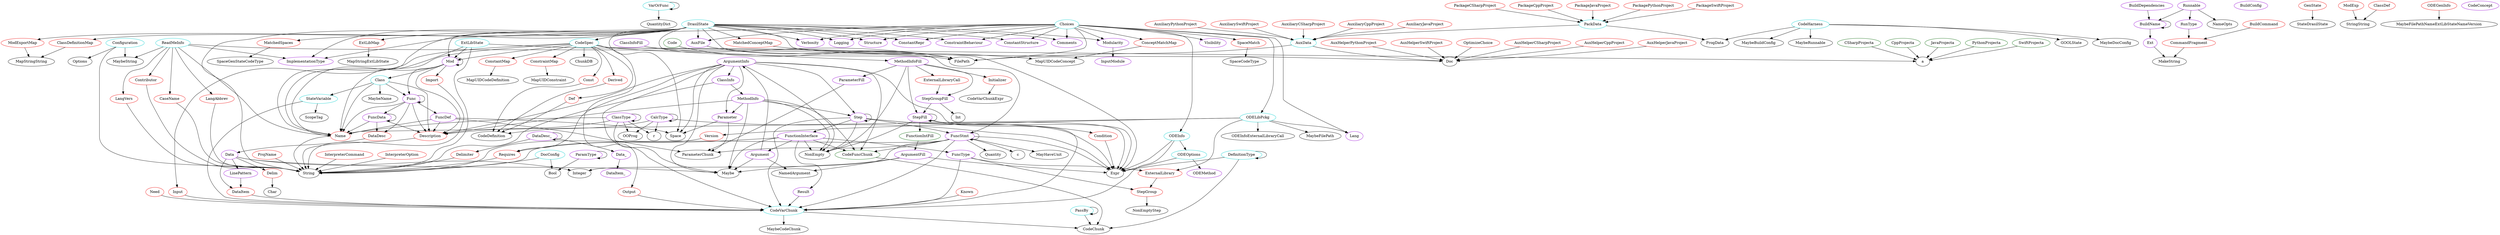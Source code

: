 digraph alltypes {
	subgraph odelibraries {
	}
	subgraph code {
		subgraph varorfunc{
		VarOrFunc -> QuantityDict;
		VarOrFunc -> VarOrFunc;
		VarOrFunc	[shape=oval, color=cyan3, label=VarOrFunc];
		}
		subgraph codevarchunk{
		CodeVarChunk -> CodeChunk;
		CodeVarChunk -> MaybeCodeChunk;
		CodeVarChunk	[shape=oval, color=cyan3, label=CodeVarChunk];
		}
		subgraph codefuncchunk{
		CodeFuncChunk -> CodeChunk;
		CodeFuncChunk	[shape=oval, color=darkgreen, label=CodeFuncChunk];
		}
		subgraph constraintmap{
		ConstraintMap -> MapUIDConstraint;
		ConstraintMap	[shape=oval, color=red2, label=ConstraintMap];
		}
	}
	subgraph codedefinition {
		subgraph definitiontype{
		DefinitionType -> CodeChunk;
		DefinitionType -> Expr;
		DefinitionType -> DefinitionType;
		DefinitionType	[shape=oval, color=cyan3, label=DefinitionType];
		}
	}
	subgraph parameter {
		subgraph passby{
		PassBy -> CodeChunk;
		PassBy -> PassBy;
		PassBy	[shape=oval, color=cyan3, label=PassBy];
		}
	}
	subgraph ast {
		subgraph docconfig{
		DocConfig -> String;
		DocConfig -> Bool;
		DocConfig	[shape=oval, color=cyan3, label=DocConfig];
		}
		subgraph buildname{
		BuildName -> BuildName;
		BuildName -> Ext;
		BuildName	[shape=oval, color=darkviolet, label=BuildName];
		}
		subgraph ext{
		Ext -> MakeString;
		Ext	[shape=oval, color=darkviolet, label=Ext];
		}
		subgraph builddependencies{
		BuildDependencies -> BuildName;
		BuildDependencies	[shape=oval, color=darkviolet, label=BuildDependencies];
		}
		subgraph buildconfig{
		BuildConfig	[shape=oval, color=darkviolet, label=BuildConfig];
		}
		subgraph runtype{
		RunType -> CommandFragment;
		RunType	[shape=oval, color=darkviolet, label=RunType];
		}
		subgraph runnable{
		Runnable -> BuildName;
		Runnable -> NameOpts;
		Runnable -> RunType;
		Runnable	[shape=oval, color=darkviolet, label=Runnable];
		}
		subgraph commandfragment{
		CommandFragment -> MakeString;
		CommandFragment	[shape=oval, color=red2, label=CommandFragment];
		}
		subgraph buildcommand{
		BuildCommand -> CommandFragment;
		BuildCommand	[shape=oval, color=red2, label=BuildCommand];
		}
		subgraph interpretercommand{
		InterpreterCommand -> String;
		InterpreterCommand	[shape=oval, color=red2, label=InterpreterCommand];
		}
		subgraph interpreteroption{
		InterpreterOption -> String;
		InterpreterOption	[shape=oval, color=red2, label=InterpreterOption];
		}
	}
	subgraph import {
		subgraph codeharness{
		CodeHarness -> MaybeBuildConfig;
		CodeHarness -> MaybeRunnable;
		CodeHarness -> GOOLState;
		CodeHarness -> ProgData;
		CodeHarness -> MaybeDocConfig;
		CodeHarness	[shape=oval, color=cyan3, label=CodeHarness];
		}
	}
	subgraph import {
		subgraph optimizechoice{
		OptimizeChoice -> Doc;
		OptimizeChoice	[shape=oval, color=red2, label=OptimizeChoice];
		}
		subgraph projname{
		ProjName -> String;
		ProjName	[shape=oval, color=red2, label=ProjName];
		}
	}
	subgraph csarprendererh {
		subgraph csharpprojecta{
		CSharpProjecta -> a;
		CSharpProjecta	[shape=oval, color=darkgreen, label=CSharpProjecta];
		}
		subgraph packagecsharpproject{
		PackageCSharpProject -> PackData;
		PackageCSharpProject	[shape=oval, color=red2, label=PackageCSharpProject];
		}
		subgraph auxiliarycsharpproject{
		AuxiliaryCSharpProject -> AuxData;
		AuxiliaryCSharpProject	[shape=oval, color=red2, label=AuxiliaryCSharpProject];
		}
		subgraph auxhelpercsharpproject{
		AuxHelperCSharpProject -> Doc;
		AuxHelperCSharpProject	[shape=oval, color=red2, label=AuxHelperCSharpProject];
		}
	}
	subgraph cpprenderer {
		subgraph cppprojecta{
		CppProjecta -> a;
		CppProjecta	[shape=oval, color=darkgreen, label=CppProjecta];
		}
		subgraph packagecppproject{
		PackageCppProject -> PackData;
		PackageCppProject	[shape=oval, color=red2, label=PackageCppProject];
		}
		subgraph auxiliarycppproject{
		AuxiliaryCppProject -> AuxData;
		AuxiliaryCppProject	[shape=oval, color=red2, label=AuxiliaryCppProject];
		}
		subgraph auxhelpercppproject{
		AuxHelperCppProject -> Doc;
		AuxHelperCppProject	[shape=oval, color=red2, label=AuxHelperCppProject];
		}
	}
	subgraph javarenderer {
		subgraph javaprojecta{
		JavaProjecta -> a;
		JavaProjecta	[shape=oval, color=darkgreen, label=JavaProjecta];
		}
		subgraph packagejavaproject{
		PackageJavaProject -> PackData;
		PackageJavaProject	[shape=oval, color=red2, label=PackageJavaProject];
		}
		subgraph auxiliaryjavaproject{
		AuxiliaryJavaProject -> AuxData;
		AuxiliaryJavaProject	[shape=oval, color=red2, label=AuxiliaryJavaProject];
		}
		subgraph auxhelperjavaproject{
		AuxHelperJavaProject -> Doc;
		AuxHelperJavaProject	[shape=oval, color=red2, label=AuxHelperJavaProject];
		}
	}
	subgraph languagepolymorpich {
	}
	subgraph pytonrendererh {
		subgraph pythonprojecta{
		PythonProjecta -> a;
		PythonProjecta	[shape=oval, color=darkgreen, label=PythonProjecta];
		}
		subgraph packagepythonproject{
		PackagePythonProject -> PackData;
		PackagePythonProject	[shape=oval, color=red2, label=PackagePythonProject];
		}
		subgraph auxiliarypythonproject{
		AuxiliaryPythonProject -> AuxData;
		AuxiliaryPythonProject	[shape=oval, color=red2, label=AuxiliaryPythonProject];
		}
		subgraph auxhelperpythonproject{
		AuxHelperPythonProject -> Doc;
		AuxHelperPythonProject	[shape=oval, color=red2, label=AuxHelperPythonProject];
		}
	}
	subgraph swiftrenderer {
		subgraph swiftprojecta{
		SwiftProjecta -> a;
		SwiftProjecta	[shape=oval, color=darkgreen, label=SwiftProjecta];
		}
		subgraph packageswiftproject{
		PackageSwiftProject -> PackData;
		PackageSwiftProject	[shape=oval, color=red2, label=PackageSwiftProject];
		}
		subgraph auxiliaryswiftproject{
		AuxiliarySwiftProject -> AuxData;
		AuxiliarySwiftProject	[shape=oval, color=red2, label=AuxiliarySwiftProject];
		}
		subgraph auxhelperswiftproject{
		AuxHelperSwiftProject -> Doc;
		AuxHelperSwiftProject	[shape=oval, color=red2, label=AuxHelperSwiftProject];
		}
	}
	subgraph clasinterfaces {
		subgraph readmeinfo{
		ReadMeInfo -> LangAbbrev;
		ReadMeInfo -> LangVers;
		ReadMeInfo -> MaybeString;
		ReadMeInfo -> ImplementationType;
		ReadMeInfo -> Name;
		ReadMeInfo -> FilePath;
		ReadMeInfo -> Contributor;
		ReadMeInfo -> CaseName;
		ReadMeInfo	[shape=oval, color=cyan3, label=ReadMeInfo];
		}
		subgraph langabbrev{
		LangAbbrev -> String;
		LangAbbrev	[shape=oval, color=red2, label=LangAbbrev];
		}
		subgraph langvers{
		LangVers -> String;
		LangVers	[shape=oval, color=red2, label=LangVers];
		}
		subgraph casename{
		CaseName -> String;
		CaseName	[shape=oval, color=red2, label=CaseName];
		}
		subgraph contributor{
		Contributor -> String;
		Contributor	[shape=oval, color=red2, label=Contributor];
		}
	}
	subgraph data {
		subgraph auxdata{
		AuxData -> FilePath;
		AuxData -> Doc;
		AuxData	[shape=oval, color=cyan3, label=AuxData];
		}
		subgraph packdata{
		PackData -> ProgData;
		PackData -> AuxData;
		PackData	[shape=oval, color=cyan3, label=PackData];
		}
	}
	subgraph languagerenderer {
	}
	subgraph configparers {
		subgraph configuration{
		Configuration -> String;
		Configuration -> MaybeString;
		Configuration -> Options;
		Configuration	[shape=oval, color=cyan3, label=Configuration];
		}
	}
	subgraph comments {
	}
	subgraph conceptmatch {
	}
	subgraph decriptionss {
	}
	subgraph drailstates {
		subgraph drasilstate{
		DrasilState -> CodeSpec;
		DrasilState -> Modularity;
		DrasilState -> ImplementationType;
		DrasilState -> Structure;
		DrasilState -> ConstantStructure;
		DrasilState -> ConstantRepr;
		DrasilState -> MatchedConceptMap;
		DrasilState -> MatchedSpaces;
		DrasilState -> ConstraintBehaviour;
		DrasilState -> Comments;
		DrasilState -> Verbosity;
		DrasilState -> String;
		DrasilState -> Logging;
		DrasilState -> AuxFile;
		DrasilState -> Expr;
		DrasilState -> Mod;
		DrasilState -> Name;
		DrasilState -> ExtLibMap;
		DrasilState -> FilePath;
		DrasilState -> ModExportMap;
		DrasilState -> ClassDefinitionMap;
		DrasilState -> Doc;
		DrasilState -> Space;
		DrasilState	[shape=oval, color=cyan3, label=DrasilState];
		}
		subgraph matchedspaces{
		MatchedSpaces -> SpaceGenStateCodeType;
		MatchedSpaces	[shape=oval, color=red2, label=MatchedSpaces];
		}
		subgraph extlibmap{
		ExtLibMap -> MapStringExtLibState;
		ExtLibMap	[shape=oval, color=red2, label=ExtLibMap];
		}
		subgraph modexportmap{
		ModExportMap -> MapStringString;
		ModExportMap	[shape=oval, color=red2, label=ModExportMap];
		}
		subgraph classdefinitionmap{
		ClassDefinitionMap -> MapStringString;
		ClassDefinitionMap	[shape=oval, color=red2, label=ClassDefinitionMap];
		}
		subgraph genstate{
		GenState -> StateDrasilState;
		GenState	[shape=oval, color=red2, label=GenState];
		}
		subgraph modexp{
		ModExp -> StringString;
		ModExp	[shape=oval, color=red2, label=ModExp];
		}
		subgraph classdef{
		ClassDef -> StringString;
		ClassDef	[shape=oval, color=red2, label=ClassDef];
		}
	}
	subgraph functioncalls {
	}
	subgraph genode {
		subgraph odegeninfo{
		ODEGenInfo -> MaybeFilePathNameExtLibStateNameVersion;
		ODEGenInfo	[shape=oval, color=red2, label=ODEGenInfo];
		}
	}
	subgraph generategool {
		subgraph classtype{
		ClassType -> OOProg;
		ClassType -> r;
		ClassType -> ClassType;
		ClassType -> Name;
		ClassType -> Maybe;
		ClassType -> Description;
		ClassType	[shape=oval, color=darkviolet, label=ClassType];
		}
	}
	subgraph generator {
	}
	subgraph helpers {
	}
	subgraph import {
	}
	subgraph logging {
	}
	subgraph modules {
		subgraph calctype{
		CalcType -> OOProg;
		CalcType -> r;
		CalcType -> CalcType;
		CalcType -> CodeDefinition;
		CalcType -> Expr;
		CalcType	[shape=oval, color=darkviolet, label=CalcType];
		}
	}
	subgraph parameters {
		subgraph paramtype{
		ParamType -> ParamType;
		ParamType -> Bool;
		ParamType	[shape=oval, color=darkviolet, label=ParamType];
		}
	}
	subgraph readinput {
	}
	subgraph spacematch {
	}
	subgraph writeinput {
	}
	subgraph writereadme {
	}
	subgraph code {
		subgraph code{
		Code -> FilePath;
		Code	[shape=oval, color=darkgreen, label=Code];
		}
	}
	subgraph codegeneration {
	}
	subgraph codequantitydicts {
	}
	subgraph datadecs {
		subgraph datadesc_{
		DataDesc_ -> Data_;
		DataDesc_ -> Delimiter;
		DataDesc_ -> DataDesc_;
		DataDesc_	[shape=oval, color=darkviolet, label=DataDesc_];
		}
		subgraph data_{
		Data_ -> DataItem_;
		Data_	[shape=oval, color=darkviolet, label=Data_];
		}
		subgraph dataitem_{
		DataItem_	[shape=oval, color=darkviolet, label=DataItem_];
		}
		subgraph data{
		Data -> DataItem;
		Data -> LinePattern;
		Data -> Delim;
		Data -> Maybe;
		Data -> Integer;
		Data	[shape=oval, color=darkviolet, label=Data];
		}
		subgraph linepattern{
		LinePattern -> DataItem;
		LinePattern	[shape=oval, color=darkviolet, label=LinePattern];
		}
		subgraph dataitem{
		DataItem -> CodeVarChunk;
		DataItem	[shape=oval, color=red2, label=DataItem];
		}
		subgraph delimiter{
		Delimiter -> String;
		Delimiter	[shape=oval, color=red2, label=Delimiter];
		}
		subgraph datadesc{
		DataDesc -> Data;
		DataDesc	[shape=oval, color=red2, label=DataDesc];
		}
		subgraph delim{
		Delim -> Char;
		Delim	[shape=oval, color=red2, label=Delim];
		}
	}
	subgraph extlibimport {
		subgraph extlibstate{
		ExtLibState -> Mod;
		ExtLibState -> FuncStmt;
		ExtLibState -> Name;
		ExtLibState -> String;
		ExtLibState	[shape=oval, color=cyan3, label=ExtLibState];
		}
	}
	subgraph externallibrary {
		subgraph step{
		Step -> FunctionInterface;
		Step -> NonEmpty;
		Step -> Expr;
		Step -> Condition;
		Step -> Step;
		Step -> CodeVarChunk;
		Step -> FuncStmt;
		Step	[shape=oval, color=darkviolet, label=Step];
		}
		subgraph functioninterface{
		FunctionInterface -> NonEmpty;
		FunctionInterface -> Requires;
		FunctionInterface -> FuncType;
		FunctionInterface -> CodeFuncChunk;
		FunctionInterface -> Argument;
		FunctionInterface -> Maybe;
		FunctionInterface -> Result;
		FunctionInterface	[shape=oval, color=darkviolet, label=FunctionInterface];
		}
		subgraph result{
		Result -> CodeVarChunk;
		Result	[shape=oval, color=darkviolet, label=Result];
		}
		subgraph argument{
		Argument -> Maybe;
		Argument -> NamedArgument;
		Argument -> ArgumentInfo;
		Argument	[shape=oval, color=darkviolet, label=Argument];
		}
		subgraph argumentinfo{
		ArgumentInfo -> Expr;
		ArgumentInfo -> Space;
		ArgumentInfo -> Maybe;
		ArgumentInfo -> CodeVarChunk;
		ArgumentInfo -> CodeFuncChunk;
		ArgumentInfo -> Parameter;
		ArgumentInfo -> Step;
		ArgumentInfo -> Requires;
		ArgumentInfo -> Description;
		ArgumentInfo -> ClassInfo;
		ArgumentInfo -> NonEmpty;
		ArgumentInfo	[shape=oval, color=darkviolet, label=ArgumentInfo];
		}
		subgraph parameter{
		Parameter -> ParameterChunk;
		Parameter -> Space;
		Parameter	[shape=oval, color=darkviolet, label=Parameter];
		}
		subgraph classinfo{
		ClassInfo -> MethodInfo;
		ClassInfo -> String;
		ClassInfo	[shape=oval, color=darkviolet, label=ClassInfo];
		}
		subgraph methodinfo{
		MethodInfo -> Description;
		MethodInfo -> Parameter;
		MethodInfo -> Step;
		MethodInfo -> CodeFuncChunk;
		MethodInfo -> Maybe;
		MethodInfo -> NonEmpty;
		MethodInfo	[shape=oval, color=darkviolet, label=MethodInfo];
		}
		subgraph functype{
		FuncType -> CodeVarChunk;
		FuncType -> StepGroup;
		FuncType -> ExternalLibrary;
		FuncType	[shape=oval, color=darkviolet, label=FuncType];
		}
		subgraph condition{
		Condition -> Expr;
		Condition	[shape=oval, color=red2, label=Condition];
		}
		subgraph requires{
		Requires -> String;
		Requires	[shape=oval, color=red2, label=Requires];
		}
		subgraph externallibrary{
		ExternalLibrary -> StepGroup;
		ExternalLibrary	[shape=oval, color=red2, label=ExternalLibrary];
		}
		subgraph stepgroup{
		StepGroup -> NonEmptyStep;
		StepGroup	[shape=oval, color=red2, label=StepGroup];
		}
	}
	subgraph externallibrarycall {
		subgraph stepgroupfill{
		StepGroupFill -> Int;
		StepGroupFill -> StepFill;
		StepGroupFill	[shape=oval, color=darkviolet, label=StepGroupFill];
		}
		subgraph stepfill{
		StepFill -> FunctionIntFill;
		StepFill -> NonEmpty;
		StepFill -> Expr;
		StepFill -> StepFill;
		StepFill -> CodeVarChunk;
		StepFill	[shape=oval, color=darkviolet, label=StepFill];
		}
		subgraph argumentfill{
		ArgumentFill -> Maybe;
		ArgumentFill -> NamedArgument;
		ArgumentFill -> Expr;
		ArgumentFill	[shape=oval, color=darkviolet, label=ArgumentFill];
		}
		subgraph parameterfill{
		ParameterFill -> ParameterChunk;
		ParameterFill	[shape=oval, color=darkviolet, label=ParameterFill];
		}
		subgraph classinfofill{
		ClassInfoFill -> MethodInfoFill;
		ClassInfoFill	[shape=oval, color=darkviolet, label=ClassInfoFill];
		}
		subgraph methodinfofill{
		MethodInfoFill -> ParameterFill;
		MethodInfoFill -> Initializer;
		MethodInfoFill -> StepFill;
		MethodInfoFill -> NonEmpty;
		MethodInfoFill -> StepGroupFill;
		MethodInfoFill -> ExternalLibraryCall;
		MethodInfoFill	[shape=oval, color=darkviolet, label=MethodInfoFill];
		}
		subgraph functionintfill{
		FunctionIntFill -> ArgumentFill;
		FunctionIntFill	[shape=oval, color=darkgreen, label=FunctionIntFill];
		}
		subgraph externallibrarycall{
		ExternalLibraryCall -> StepGroupFill;
		ExternalLibraryCall	[shape=oval, color=red2, label=ExternalLibraryCall];
		}
	}
	subgraph lang {
		subgraph lang{
		Lang	[shape=oval, color=darkviolet, label=Lang];
		}
	}
	subgraph odeinfo {
		subgraph odeinfo{
		ODEInfo -> CodeVarChunk;
		ODEInfo -> Expr;
		ODEInfo -> ODEOptions;
		ODEInfo	[shape=oval, color=cyan3, label=ODEInfo];
		}
		subgraph odeoptions{
		ODEOptions -> ODEMethod;
		ODEOptions -> Expr;
		ODEOptions	[shape=oval, color=cyan3, label=ODEOptions];
		}
		subgraph odemethod{
		ODEMethod	[shape=oval, color=darkviolet, label=ODEMethod];
		}
	}
	subgraph odelibpckg {
		subgraph odelibpckg{
		ODELibPckg -> Name;
		ODELibPckg -> Version;
		ODELibPckg -> ExternalLibrary;
		ODELibPckg -> ODEInfoExternalLibraryCall;
		ODELibPckg -> MaybeFilePath;
		ODELibPckg -> Lang;
		ODELibPckg	[shape=oval, color=cyan3, label=ODELibPckg];
		}
	}
	subgraph coicehs {
		subgraph choices{
		Choices -> Lang;
		Choices -> Modularity;
		Choices -> Structure;
		Choices -> ConstantStructure;
		Choices -> ConstantRepr;
		Choices -> ConceptMatchMap;
		Choices -> SpaceMatch;
		Choices -> ImplementationType;
		Choices -> ODELibPckg;
		Choices -> ODEInfo;
		Choices -> ConstraintBehaviour;
		Choices -> Comments;
		Choices -> Verbosity;
		Choices -> Visibility;
		Choices -> Logging;
		Choices -> FilePath;
		Choices -> AuxFile;
		Choices	[shape=oval, color=cyan3, label=Choices];
		}
		subgraph modularity{
		Modularity -> InputModule;
		Modularity	[shape=oval, color=darkviolet, label=Modularity];
		}
		subgraph inputmodule{
		InputModule	[shape=oval, color=darkviolet, label=InputModule];
		}
		subgraph structure{
		Structure	[shape=oval, color=darkviolet, label=Structure];
		}
		subgraph constantstructure{
		ConstantStructure	[shape=oval, color=darkviolet, label=ConstantStructure];
		}
		subgraph constantrepr{
		ConstantRepr	[shape=oval, color=darkviolet, label=ConstantRepr];
		}
		subgraph codeconcept{
		CodeConcept	[shape=oval, color=darkviolet, label=CodeConcept];
		}
		subgraph implementationtype{
		ImplementationType	[shape=oval, color=darkviolet, label=ImplementationType];
		}
		subgraph constraintbehaviour{
		ConstraintBehaviour	[shape=oval, color=darkviolet, label=ConstraintBehaviour];
		}
		subgraph comments{
		Comments	[shape=oval, color=darkviolet, label=Comments];
		}
		subgraph verbosity{
		Verbosity	[shape=oval, color=darkviolet, label=Verbosity];
		}
		subgraph visibility{
		Visibility	[shape=oval, color=darkviolet, label=Visibility];
		}
		subgraph logging{
		Logging	[shape=oval, color=darkviolet, label=Logging];
		}
		subgraph auxfile{
		AuxFile -> FilePath;
		AuxFile	[shape=oval, color=darkviolet, label=AuxFile];
		}
		subgraph conceptmatchmap{
		ConceptMatchMap -> MapUIDCodeConcept;
		ConceptMatchMap	[shape=oval, color=red2, label=ConceptMatchMap];
		}
		subgraph matchedconceptmap{
		MatchedConceptMap -> MapUIDCodeConcept;
		MatchedConceptMap	[shape=oval, color=red2, label=MatchedConceptMap];
		}
		subgraph spacematch{
		SpaceMatch -> SpaceCodeType;
		SpaceMatch	[shape=oval, color=red2, label=SpaceMatch];
		}
	}
	subgraph code {
	}
	subgraph codeexpr {
	}
	subgraph codespec {
		subgraph codespec{
		CodeSpec -> Name;
		CodeSpec -> a;
		CodeSpec -> Input;
		CodeSpec -> Derived;
		CodeSpec -> Output;
		CodeSpec -> FilePath;
		CodeSpec -> Def;
		CodeSpec -> ConstraintMap;
		CodeSpec -> Const;
		CodeSpec -> ConstantMap;
		CodeSpec -> Mod;
		CodeSpec -> ChunkDB;
		CodeSpec	[shape=oval, color=cyan3, label=CodeSpec];
		}
		subgraph input{
		Input -> CodeVarChunk;
		Input	[shape=oval, color=red2, label=Input];
		}
		subgraph output{
		Output -> CodeVarChunk;
		Output	[shape=oval, color=red2, label=Output];
		}
		subgraph const{
		Const -> CodeDefinition;
		Const	[shape=oval, color=red2, label=Const];
		}
		subgraph derived{
		Derived -> CodeDefinition;
		Derived	[shape=oval, color=red2, label=Derived];
		}
		subgraph def{
		Def -> CodeDefinition;
		Def	[shape=oval, color=red2, label=Def];
		}
		subgraph constantmap{
		ConstantMap -> MapUIDCodeDefinition;
		ConstantMap	[shape=oval, color=red2, label=ConstantMap];
		}
		subgraph known{
		Known -> CodeVarChunk;
		Known	[shape=oval, color=red2, label=Known];
		}
		subgraph need{
		Need -> CodeVarChunk;
		Need	[shape=oval, color=red2, label=Need];
		}
	}
	subgraph mod {
		subgraph class{
		Class -> Name;
		Class -> MaybeName;
		Class -> Description;
		Class -> StateVariable;
		Class -> Func;
		Class	[shape=oval, color=cyan3, label=Class];
		}
		subgraph statevariable{
		StateVariable -> ScopeTag;
		StateVariable -> CodeVarChunk;
		StateVariable	[shape=oval, color=cyan3, label=StateVariable];
		}
		subgraph mod{
		Mod -> Name;
		Mod -> Description;
		Mod -> Import;
		Mod -> Class;
		Mod -> Func;
		Mod -> Mod;
		Mod	[shape=oval, color=darkviolet, label=Mod];
		}
		subgraph func{
		Func -> FuncDef;
		Func -> FuncData;
		Func -> Name;
		Func -> Description;
		Func -> DataDesc;
		Func -> Func;
		Func	[shape=oval, color=darkviolet, label=Func];
		}
		subgraph funcdata{
		FuncData -> Name;
		FuncData -> Description;
		FuncData -> DataDesc;
		FuncData -> FuncData;
		FuncData	[shape=oval, color=darkviolet, label=FuncData];
		}
		subgraph funcdef{
		FuncDef -> Name;
		FuncDef -> Description;
		FuncDef -> ParameterChunk;
		FuncDef -> Space;
		FuncDef	[shape=oval, color=darkviolet, label=FuncDef];
		}
		subgraph funcstmt{
		FuncStmt -> CodeVarChunk;
		FuncStmt -> Expr;
		FuncStmt -> FuncStmt;
		FuncStmt -> Integer;
		FuncStmt -> String;
		FuncStmt -> CodeFuncChunk;
		FuncStmt -> ParameterChunk;
		FuncStmt -> Quantity;
		FuncStmt -> c;
		FuncStmt -> MayHaveUnit;
		FuncStmt	[shape=oval, color=darkviolet, label=FuncStmt];
		}
		subgraph name{
		Name -> String;
		Name	[shape=oval, color=red2, label=Name];
		}
		subgraph description{
		Description -> String;
		Description	[shape=oval, color=red2, label=Description];
		}
		subgraph import{
		Import -> String;
		Import	[shape=oval, color=red2, label=Import];
		}
		subgraph version{
		Version -> String;
		Version	[shape=oval, color=red2, label=Version];
		}
		subgraph initializer{
		Initializer -> CodeVarChunkExpr;
		Initializer	[shape=oval, color=red2, label=Initializer];
		}
	}
	subgraph filetetss {
	}
	subgraph helloworld {
	}
	subgraph helper {
	}
	subgraph main {
	}
	subgraph obervers {
	}
	subgraph patterntets {
	}
}
